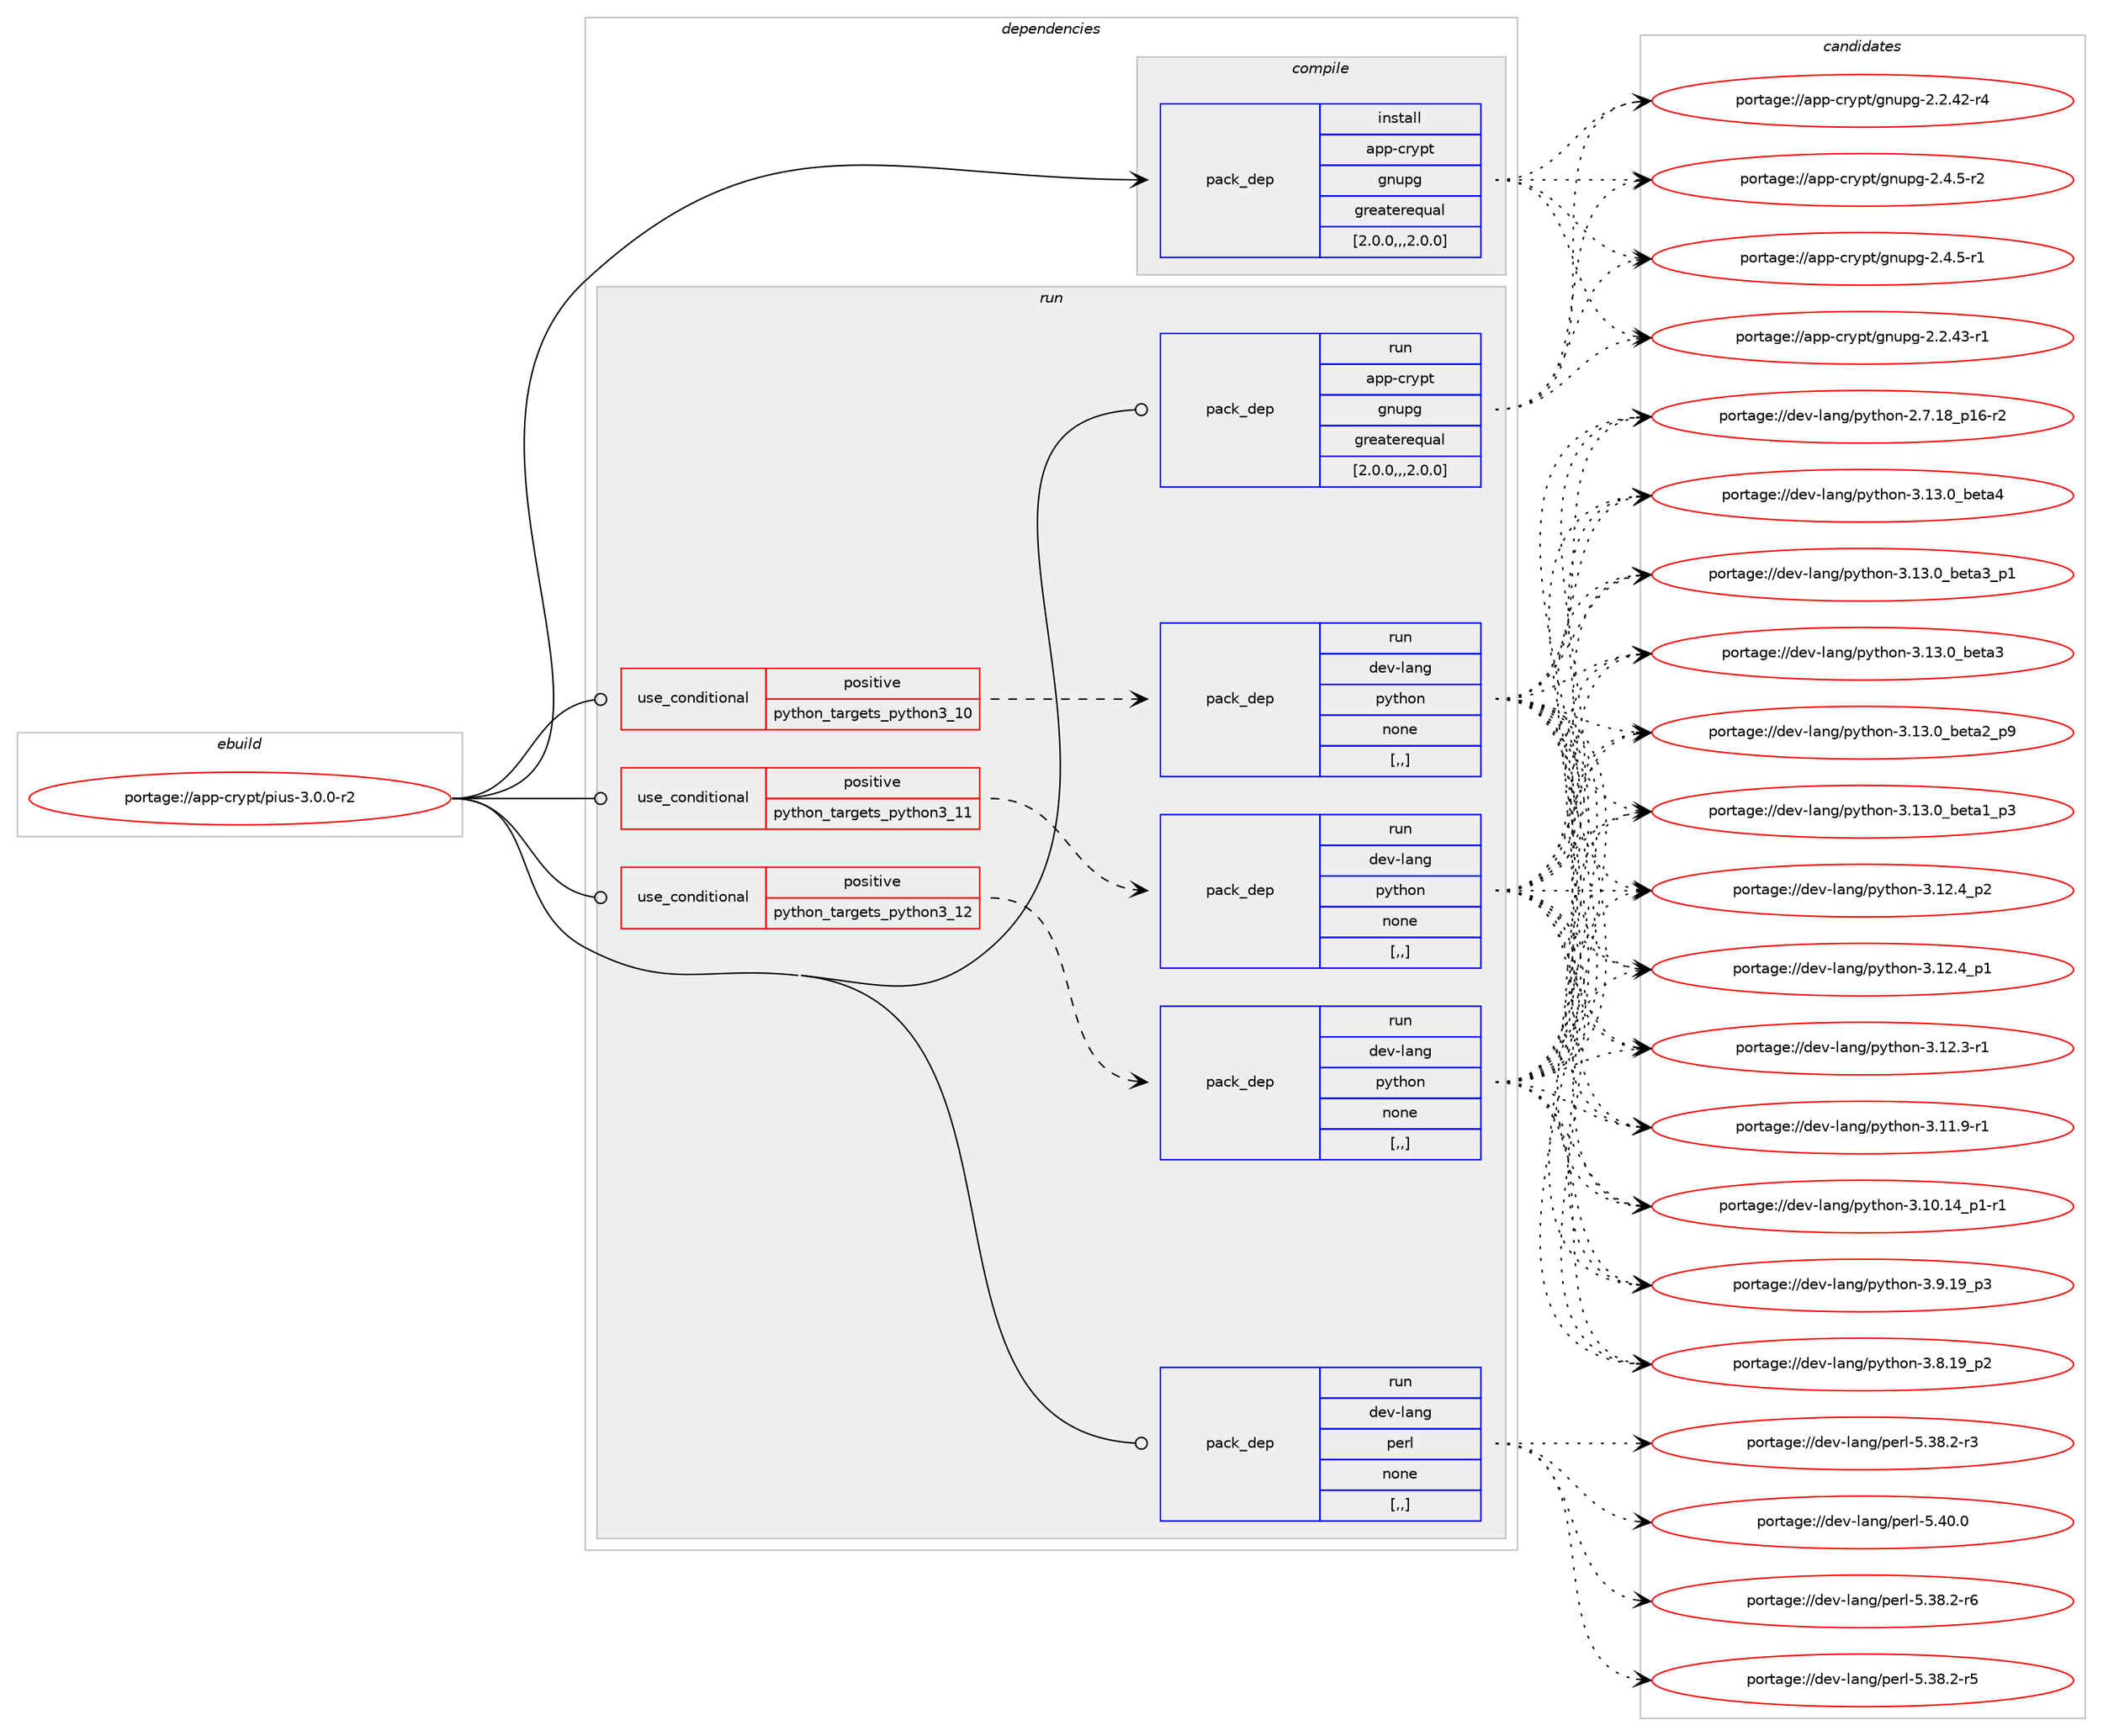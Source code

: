 digraph prolog {

# *************
# Graph options
# *************

newrank=true;
concentrate=true;
compound=true;
graph [rankdir=LR,fontname=Helvetica,fontsize=10,ranksep=1.5];#, ranksep=2.5, nodesep=0.2];
edge  [arrowhead=vee];
node  [fontname=Helvetica,fontsize=10];

# **********
# The ebuild
# **********

subgraph cluster_leftcol {
color=gray;
label=<<i>ebuild</i>>;
id [label="portage://app-crypt/pius-3.0.0-r2", color=red, width=4, href="../app-crypt/pius-3.0.0-r2.svg"];
}

# ****************
# The dependencies
# ****************

subgraph cluster_midcol {
color=gray;
label=<<i>dependencies</i>>;
subgraph cluster_compile {
fillcolor="#eeeeee";
style=filled;
label=<<i>compile</i>>;
subgraph pack10113 {
dependency13875 [label=<<TABLE BORDER="0" CELLBORDER="1" CELLSPACING="0" CELLPADDING="4" WIDTH="220"><TR><TD ROWSPAN="6" CELLPADDING="30">pack_dep</TD></TR><TR><TD WIDTH="110">install</TD></TR><TR><TD>app-crypt</TD></TR><TR><TD>gnupg</TD></TR><TR><TD>greaterequal</TD></TR><TR><TD>[2.0.0,,,2.0.0]</TD></TR></TABLE>>, shape=none, color=blue];
}
id:e -> dependency13875:w [weight=20,style="solid",arrowhead="vee"];
}
subgraph cluster_compileandrun {
fillcolor="#eeeeee";
style=filled;
label=<<i>compile and run</i>>;
}
subgraph cluster_run {
fillcolor="#eeeeee";
style=filled;
label=<<i>run</i>>;
subgraph cond3676 {
dependency13876 [label=<<TABLE BORDER="0" CELLBORDER="1" CELLSPACING="0" CELLPADDING="4"><TR><TD ROWSPAN="3" CELLPADDING="10">use_conditional</TD></TR><TR><TD>positive</TD></TR><TR><TD>python_targets_python3_10</TD></TR></TABLE>>, shape=none, color=red];
subgraph pack10114 {
dependency13877 [label=<<TABLE BORDER="0" CELLBORDER="1" CELLSPACING="0" CELLPADDING="4" WIDTH="220"><TR><TD ROWSPAN="6" CELLPADDING="30">pack_dep</TD></TR><TR><TD WIDTH="110">run</TD></TR><TR><TD>dev-lang</TD></TR><TR><TD>python</TD></TR><TR><TD>none</TD></TR><TR><TD>[,,]</TD></TR></TABLE>>, shape=none, color=blue];
}
dependency13876:e -> dependency13877:w [weight=20,style="dashed",arrowhead="vee"];
}
id:e -> dependency13876:w [weight=20,style="solid",arrowhead="odot"];
subgraph cond3677 {
dependency13878 [label=<<TABLE BORDER="0" CELLBORDER="1" CELLSPACING="0" CELLPADDING="4"><TR><TD ROWSPAN="3" CELLPADDING="10">use_conditional</TD></TR><TR><TD>positive</TD></TR><TR><TD>python_targets_python3_11</TD></TR></TABLE>>, shape=none, color=red];
subgraph pack10115 {
dependency13879 [label=<<TABLE BORDER="0" CELLBORDER="1" CELLSPACING="0" CELLPADDING="4" WIDTH="220"><TR><TD ROWSPAN="6" CELLPADDING="30">pack_dep</TD></TR><TR><TD WIDTH="110">run</TD></TR><TR><TD>dev-lang</TD></TR><TR><TD>python</TD></TR><TR><TD>none</TD></TR><TR><TD>[,,]</TD></TR></TABLE>>, shape=none, color=blue];
}
dependency13878:e -> dependency13879:w [weight=20,style="dashed",arrowhead="vee"];
}
id:e -> dependency13878:w [weight=20,style="solid",arrowhead="odot"];
subgraph cond3678 {
dependency13880 [label=<<TABLE BORDER="0" CELLBORDER="1" CELLSPACING="0" CELLPADDING="4"><TR><TD ROWSPAN="3" CELLPADDING="10">use_conditional</TD></TR><TR><TD>positive</TD></TR><TR><TD>python_targets_python3_12</TD></TR></TABLE>>, shape=none, color=red];
subgraph pack10116 {
dependency13881 [label=<<TABLE BORDER="0" CELLBORDER="1" CELLSPACING="0" CELLPADDING="4" WIDTH="220"><TR><TD ROWSPAN="6" CELLPADDING="30">pack_dep</TD></TR><TR><TD WIDTH="110">run</TD></TR><TR><TD>dev-lang</TD></TR><TR><TD>python</TD></TR><TR><TD>none</TD></TR><TR><TD>[,,]</TD></TR></TABLE>>, shape=none, color=blue];
}
dependency13880:e -> dependency13881:w [weight=20,style="dashed",arrowhead="vee"];
}
id:e -> dependency13880:w [weight=20,style="solid",arrowhead="odot"];
subgraph pack10117 {
dependency13882 [label=<<TABLE BORDER="0" CELLBORDER="1" CELLSPACING="0" CELLPADDING="4" WIDTH="220"><TR><TD ROWSPAN="6" CELLPADDING="30">pack_dep</TD></TR><TR><TD WIDTH="110">run</TD></TR><TR><TD>app-crypt</TD></TR><TR><TD>gnupg</TD></TR><TR><TD>greaterequal</TD></TR><TR><TD>[2.0.0,,,2.0.0]</TD></TR></TABLE>>, shape=none, color=blue];
}
id:e -> dependency13882:w [weight=20,style="solid",arrowhead="odot"];
subgraph pack10118 {
dependency13883 [label=<<TABLE BORDER="0" CELLBORDER="1" CELLSPACING="0" CELLPADDING="4" WIDTH="220"><TR><TD ROWSPAN="6" CELLPADDING="30">pack_dep</TD></TR><TR><TD WIDTH="110">run</TD></TR><TR><TD>dev-lang</TD></TR><TR><TD>perl</TD></TR><TR><TD>none</TD></TR><TR><TD>[,,]</TD></TR></TABLE>>, shape=none, color=blue];
}
id:e -> dependency13883:w [weight=20,style="solid",arrowhead="odot"];
}
}

# **************
# The candidates
# **************

subgraph cluster_choices {
rank=same;
color=gray;
label=<<i>candidates</i>>;

subgraph choice10113 {
color=black;
nodesep=1;
choice971121124599114121112116471031101171121034550465246534511450 [label="portage://app-crypt/gnupg-2.4.5-r2", color=red, width=4,href="../app-crypt/gnupg-2.4.5-r2.svg"];
choice971121124599114121112116471031101171121034550465246534511449 [label="portage://app-crypt/gnupg-2.4.5-r1", color=red, width=4,href="../app-crypt/gnupg-2.4.5-r1.svg"];
choice97112112459911412111211647103110117112103455046504652514511449 [label="portage://app-crypt/gnupg-2.2.43-r1", color=red, width=4,href="../app-crypt/gnupg-2.2.43-r1.svg"];
choice97112112459911412111211647103110117112103455046504652504511452 [label="portage://app-crypt/gnupg-2.2.42-r4", color=red, width=4,href="../app-crypt/gnupg-2.2.42-r4.svg"];
dependency13875:e -> choice971121124599114121112116471031101171121034550465246534511450:w [style=dotted,weight="100"];
dependency13875:e -> choice971121124599114121112116471031101171121034550465246534511449:w [style=dotted,weight="100"];
dependency13875:e -> choice97112112459911412111211647103110117112103455046504652514511449:w [style=dotted,weight="100"];
dependency13875:e -> choice97112112459911412111211647103110117112103455046504652504511452:w [style=dotted,weight="100"];
}
subgraph choice10114 {
color=black;
nodesep=1;
choice1001011184510897110103471121211161041111104551464951464895981011169752 [label="portage://dev-lang/python-3.13.0_beta4", color=red, width=4,href="../dev-lang/python-3.13.0_beta4.svg"];
choice10010111845108971101034711212111610411111045514649514648959810111697519511249 [label="portage://dev-lang/python-3.13.0_beta3_p1", color=red, width=4,href="../dev-lang/python-3.13.0_beta3_p1.svg"];
choice1001011184510897110103471121211161041111104551464951464895981011169751 [label="portage://dev-lang/python-3.13.0_beta3", color=red, width=4,href="../dev-lang/python-3.13.0_beta3.svg"];
choice10010111845108971101034711212111610411111045514649514648959810111697509511257 [label="portage://dev-lang/python-3.13.0_beta2_p9", color=red, width=4,href="../dev-lang/python-3.13.0_beta2_p9.svg"];
choice10010111845108971101034711212111610411111045514649514648959810111697499511251 [label="portage://dev-lang/python-3.13.0_beta1_p3", color=red, width=4,href="../dev-lang/python-3.13.0_beta1_p3.svg"];
choice100101118451089711010347112121116104111110455146495046529511250 [label="portage://dev-lang/python-3.12.4_p2", color=red, width=4,href="../dev-lang/python-3.12.4_p2.svg"];
choice100101118451089711010347112121116104111110455146495046529511249 [label="portage://dev-lang/python-3.12.4_p1", color=red, width=4,href="../dev-lang/python-3.12.4_p1.svg"];
choice100101118451089711010347112121116104111110455146495046514511449 [label="portage://dev-lang/python-3.12.3-r1", color=red, width=4,href="../dev-lang/python-3.12.3-r1.svg"];
choice100101118451089711010347112121116104111110455146494946574511449 [label="portage://dev-lang/python-3.11.9-r1", color=red, width=4,href="../dev-lang/python-3.11.9-r1.svg"];
choice100101118451089711010347112121116104111110455146494846495295112494511449 [label="portage://dev-lang/python-3.10.14_p1-r1", color=red, width=4,href="../dev-lang/python-3.10.14_p1-r1.svg"];
choice100101118451089711010347112121116104111110455146574649579511251 [label="portage://dev-lang/python-3.9.19_p3", color=red, width=4,href="../dev-lang/python-3.9.19_p3.svg"];
choice100101118451089711010347112121116104111110455146564649579511250 [label="portage://dev-lang/python-3.8.19_p2", color=red, width=4,href="../dev-lang/python-3.8.19_p2.svg"];
choice100101118451089711010347112121116104111110455046554649569511249544511450 [label="portage://dev-lang/python-2.7.18_p16-r2", color=red, width=4,href="../dev-lang/python-2.7.18_p16-r2.svg"];
dependency13877:e -> choice1001011184510897110103471121211161041111104551464951464895981011169752:w [style=dotted,weight="100"];
dependency13877:e -> choice10010111845108971101034711212111610411111045514649514648959810111697519511249:w [style=dotted,weight="100"];
dependency13877:e -> choice1001011184510897110103471121211161041111104551464951464895981011169751:w [style=dotted,weight="100"];
dependency13877:e -> choice10010111845108971101034711212111610411111045514649514648959810111697509511257:w [style=dotted,weight="100"];
dependency13877:e -> choice10010111845108971101034711212111610411111045514649514648959810111697499511251:w [style=dotted,weight="100"];
dependency13877:e -> choice100101118451089711010347112121116104111110455146495046529511250:w [style=dotted,weight="100"];
dependency13877:e -> choice100101118451089711010347112121116104111110455146495046529511249:w [style=dotted,weight="100"];
dependency13877:e -> choice100101118451089711010347112121116104111110455146495046514511449:w [style=dotted,weight="100"];
dependency13877:e -> choice100101118451089711010347112121116104111110455146494946574511449:w [style=dotted,weight="100"];
dependency13877:e -> choice100101118451089711010347112121116104111110455146494846495295112494511449:w [style=dotted,weight="100"];
dependency13877:e -> choice100101118451089711010347112121116104111110455146574649579511251:w [style=dotted,weight="100"];
dependency13877:e -> choice100101118451089711010347112121116104111110455146564649579511250:w [style=dotted,weight="100"];
dependency13877:e -> choice100101118451089711010347112121116104111110455046554649569511249544511450:w [style=dotted,weight="100"];
}
subgraph choice10115 {
color=black;
nodesep=1;
choice1001011184510897110103471121211161041111104551464951464895981011169752 [label="portage://dev-lang/python-3.13.0_beta4", color=red, width=4,href="../dev-lang/python-3.13.0_beta4.svg"];
choice10010111845108971101034711212111610411111045514649514648959810111697519511249 [label="portage://dev-lang/python-3.13.0_beta3_p1", color=red, width=4,href="../dev-lang/python-3.13.0_beta3_p1.svg"];
choice1001011184510897110103471121211161041111104551464951464895981011169751 [label="portage://dev-lang/python-3.13.0_beta3", color=red, width=4,href="../dev-lang/python-3.13.0_beta3.svg"];
choice10010111845108971101034711212111610411111045514649514648959810111697509511257 [label="portage://dev-lang/python-3.13.0_beta2_p9", color=red, width=4,href="../dev-lang/python-3.13.0_beta2_p9.svg"];
choice10010111845108971101034711212111610411111045514649514648959810111697499511251 [label="portage://dev-lang/python-3.13.0_beta1_p3", color=red, width=4,href="../dev-lang/python-3.13.0_beta1_p3.svg"];
choice100101118451089711010347112121116104111110455146495046529511250 [label="portage://dev-lang/python-3.12.4_p2", color=red, width=4,href="../dev-lang/python-3.12.4_p2.svg"];
choice100101118451089711010347112121116104111110455146495046529511249 [label="portage://dev-lang/python-3.12.4_p1", color=red, width=4,href="../dev-lang/python-3.12.4_p1.svg"];
choice100101118451089711010347112121116104111110455146495046514511449 [label="portage://dev-lang/python-3.12.3-r1", color=red, width=4,href="../dev-lang/python-3.12.3-r1.svg"];
choice100101118451089711010347112121116104111110455146494946574511449 [label="portage://dev-lang/python-3.11.9-r1", color=red, width=4,href="../dev-lang/python-3.11.9-r1.svg"];
choice100101118451089711010347112121116104111110455146494846495295112494511449 [label="portage://dev-lang/python-3.10.14_p1-r1", color=red, width=4,href="../dev-lang/python-3.10.14_p1-r1.svg"];
choice100101118451089711010347112121116104111110455146574649579511251 [label="portage://dev-lang/python-3.9.19_p3", color=red, width=4,href="../dev-lang/python-3.9.19_p3.svg"];
choice100101118451089711010347112121116104111110455146564649579511250 [label="portage://dev-lang/python-3.8.19_p2", color=red, width=4,href="../dev-lang/python-3.8.19_p2.svg"];
choice100101118451089711010347112121116104111110455046554649569511249544511450 [label="portage://dev-lang/python-2.7.18_p16-r2", color=red, width=4,href="../dev-lang/python-2.7.18_p16-r2.svg"];
dependency13879:e -> choice1001011184510897110103471121211161041111104551464951464895981011169752:w [style=dotted,weight="100"];
dependency13879:e -> choice10010111845108971101034711212111610411111045514649514648959810111697519511249:w [style=dotted,weight="100"];
dependency13879:e -> choice1001011184510897110103471121211161041111104551464951464895981011169751:w [style=dotted,weight="100"];
dependency13879:e -> choice10010111845108971101034711212111610411111045514649514648959810111697509511257:w [style=dotted,weight="100"];
dependency13879:e -> choice10010111845108971101034711212111610411111045514649514648959810111697499511251:w [style=dotted,weight="100"];
dependency13879:e -> choice100101118451089711010347112121116104111110455146495046529511250:w [style=dotted,weight="100"];
dependency13879:e -> choice100101118451089711010347112121116104111110455146495046529511249:w [style=dotted,weight="100"];
dependency13879:e -> choice100101118451089711010347112121116104111110455146495046514511449:w [style=dotted,weight="100"];
dependency13879:e -> choice100101118451089711010347112121116104111110455146494946574511449:w [style=dotted,weight="100"];
dependency13879:e -> choice100101118451089711010347112121116104111110455146494846495295112494511449:w [style=dotted,weight="100"];
dependency13879:e -> choice100101118451089711010347112121116104111110455146574649579511251:w [style=dotted,weight="100"];
dependency13879:e -> choice100101118451089711010347112121116104111110455146564649579511250:w [style=dotted,weight="100"];
dependency13879:e -> choice100101118451089711010347112121116104111110455046554649569511249544511450:w [style=dotted,weight="100"];
}
subgraph choice10116 {
color=black;
nodesep=1;
choice1001011184510897110103471121211161041111104551464951464895981011169752 [label="portage://dev-lang/python-3.13.0_beta4", color=red, width=4,href="../dev-lang/python-3.13.0_beta4.svg"];
choice10010111845108971101034711212111610411111045514649514648959810111697519511249 [label="portage://dev-lang/python-3.13.0_beta3_p1", color=red, width=4,href="../dev-lang/python-3.13.0_beta3_p1.svg"];
choice1001011184510897110103471121211161041111104551464951464895981011169751 [label="portage://dev-lang/python-3.13.0_beta3", color=red, width=4,href="../dev-lang/python-3.13.0_beta3.svg"];
choice10010111845108971101034711212111610411111045514649514648959810111697509511257 [label="portage://dev-lang/python-3.13.0_beta2_p9", color=red, width=4,href="../dev-lang/python-3.13.0_beta2_p9.svg"];
choice10010111845108971101034711212111610411111045514649514648959810111697499511251 [label="portage://dev-lang/python-3.13.0_beta1_p3", color=red, width=4,href="../dev-lang/python-3.13.0_beta1_p3.svg"];
choice100101118451089711010347112121116104111110455146495046529511250 [label="portage://dev-lang/python-3.12.4_p2", color=red, width=4,href="../dev-lang/python-3.12.4_p2.svg"];
choice100101118451089711010347112121116104111110455146495046529511249 [label="portage://dev-lang/python-3.12.4_p1", color=red, width=4,href="../dev-lang/python-3.12.4_p1.svg"];
choice100101118451089711010347112121116104111110455146495046514511449 [label="portage://dev-lang/python-3.12.3-r1", color=red, width=4,href="../dev-lang/python-3.12.3-r1.svg"];
choice100101118451089711010347112121116104111110455146494946574511449 [label="portage://dev-lang/python-3.11.9-r1", color=red, width=4,href="../dev-lang/python-3.11.9-r1.svg"];
choice100101118451089711010347112121116104111110455146494846495295112494511449 [label="portage://dev-lang/python-3.10.14_p1-r1", color=red, width=4,href="../dev-lang/python-3.10.14_p1-r1.svg"];
choice100101118451089711010347112121116104111110455146574649579511251 [label="portage://dev-lang/python-3.9.19_p3", color=red, width=4,href="../dev-lang/python-3.9.19_p3.svg"];
choice100101118451089711010347112121116104111110455146564649579511250 [label="portage://dev-lang/python-3.8.19_p2", color=red, width=4,href="../dev-lang/python-3.8.19_p2.svg"];
choice100101118451089711010347112121116104111110455046554649569511249544511450 [label="portage://dev-lang/python-2.7.18_p16-r2", color=red, width=4,href="../dev-lang/python-2.7.18_p16-r2.svg"];
dependency13881:e -> choice1001011184510897110103471121211161041111104551464951464895981011169752:w [style=dotted,weight="100"];
dependency13881:e -> choice10010111845108971101034711212111610411111045514649514648959810111697519511249:w [style=dotted,weight="100"];
dependency13881:e -> choice1001011184510897110103471121211161041111104551464951464895981011169751:w [style=dotted,weight="100"];
dependency13881:e -> choice10010111845108971101034711212111610411111045514649514648959810111697509511257:w [style=dotted,weight="100"];
dependency13881:e -> choice10010111845108971101034711212111610411111045514649514648959810111697499511251:w [style=dotted,weight="100"];
dependency13881:e -> choice100101118451089711010347112121116104111110455146495046529511250:w [style=dotted,weight="100"];
dependency13881:e -> choice100101118451089711010347112121116104111110455146495046529511249:w [style=dotted,weight="100"];
dependency13881:e -> choice100101118451089711010347112121116104111110455146495046514511449:w [style=dotted,weight="100"];
dependency13881:e -> choice100101118451089711010347112121116104111110455146494946574511449:w [style=dotted,weight="100"];
dependency13881:e -> choice100101118451089711010347112121116104111110455146494846495295112494511449:w [style=dotted,weight="100"];
dependency13881:e -> choice100101118451089711010347112121116104111110455146574649579511251:w [style=dotted,weight="100"];
dependency13881:e -> choice100101118451089711010347112121116104111110455146564649579511250:w [style=dotted,weight="100"];
dependency13881:e -> choice100101118451089711010347112121116104111110455046554649569511249544511450:w [style=dotted,weight="100"];
}
subgraph choice10117 {
color=black;
nodesep=1;
choice971121124599114121112116471031101171121034550465246534511450 [label="portage://app-crypt/gnupg-2.4.5-r2", color=red, width=4,href="../app-crypt/gnupg-2.4.5-r2.svg"];
choice971121124599114121112116471031101171121034550465246534511449 [label="portage://app-crypt/gnupg-2.4.5-r1", color=red, width=4,href="../app-crypt/gnupg-2.4.5-r1.svg"];
choice97112112459911412111211647103110117112103455046504652514511449 [label="portage://app-crypt/gnupg-2.2.43-r1", color=red, width=4,href="../app-crypt/gnupg-2.2.43-r1.svg"];
choice97112112459911412111211647103110117112103455046504652504511452 [label="portage://app-crypt/gnupg-2.2.42-r4", color=red, width=4,href="../app-crypt/gnupg-2.2.42-r4.svg"];
dependency13882:e -> choice971121124599114121112116471031101171121034550465246534511450:w [style=dotted,weight="100"];
dependency13882:e -> choice971121124599114121112116471031101171121034550465246534511449:w [style=dotted,weight="100"];
dependency13882:e -> choice97112112459911412111211647103110117112103455046504652514511449:w [style=dotted,weight="100"];
dependency13882:e -> choice97112112459911412111211647103110117112103455046504652504511452:w [style=dotted,weight="100"];
}
subgraph choice10118 {
color=black;
nodesep=1;
choice10010111845108971101034711210111410845534652484648 [label="portage://dev-lang/perl-5.40.0", color=red, width=4,href="../dev-lang/perl-5.40.0.svg"];
choice100101118451089711010347112101114108455346515646504511454 [label="portage://dev-lang/perl-5.38.2-r6", color=red, width=4,href="../dev-lang/perl-5.38.2-r6.svg"];
choice100101118451089711010347112101114108455346515646504511453 [label="portage://dev-lang/perl-5.38.2-r5", color=red, width=4,href="../dev-lang/perl-5.38.2-r5.svg"];
choice100101118451089711010347112101114108455346515646504511451 [label="portage://dev-lang/perl-5.38.2-r3", color=red, width=4,href="../dev-lang/perl-5.38.2-r3.svg"];
dependency13883:e -> choice10010111845108971101034711210111410845534652484648:w [style=dotted,weight="100"];
dependency13883:e -> choice100101118451089711010347112101114108455346515646504511454:w [style=dotted,weight="100"];
dependency13883:e -> choice100101118451089711010347112101114108455346515646504511453:w [style=dotted,weight="100"];
dependency13883:e -> choice100101118451089711010347112101114108455346515646504511451:w [style=dotted,weight="100"];
}
}

}
